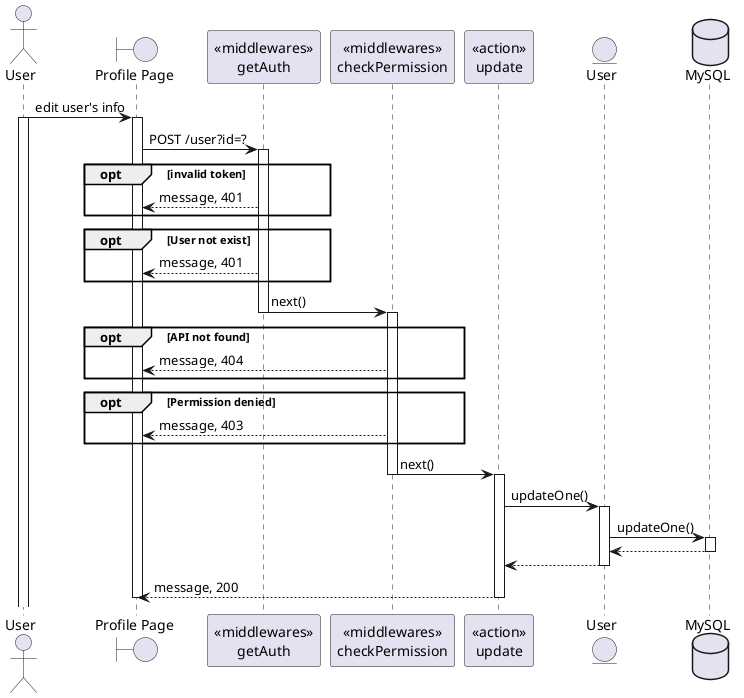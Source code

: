 @startuml
actor User
boundary "Profile Page" as Client
participant "<<middlewares>>\ngetAuth" as mid1
participant "<<middlewares>>\ncheckPermission" as mid2
participant "<<action>>\nupdate" as Controller
entity "User" as Model
database "MySQL" as DB

User -> Client: edit user's info
activate User
activate Client
Client -> mid1: POST /user?id=?
activate mid1
opt invalid token
    mid1 --> Client: message, 401
end
opt User not exist
    mid1 --> Client: message, 401
end
mid1 -> mid2: next()
deactivate mid1
activate mid2
opt API not found
    mid2 --> Client: message, 404
end
opt Permission denied
    mid2 --> Client: message, 403
end
mid2 -> Controller: next()
deactivate mid2
activate Controller
Controller -> Model: updateOne()
activate Model
Model -> DB: updateOne()
activate DB
DB --> Model
deactivate DB
Model --> Controller
deactivate Model
Controller --> Client: message, 200
deactivate Controller

deactivate Client

@enduml
